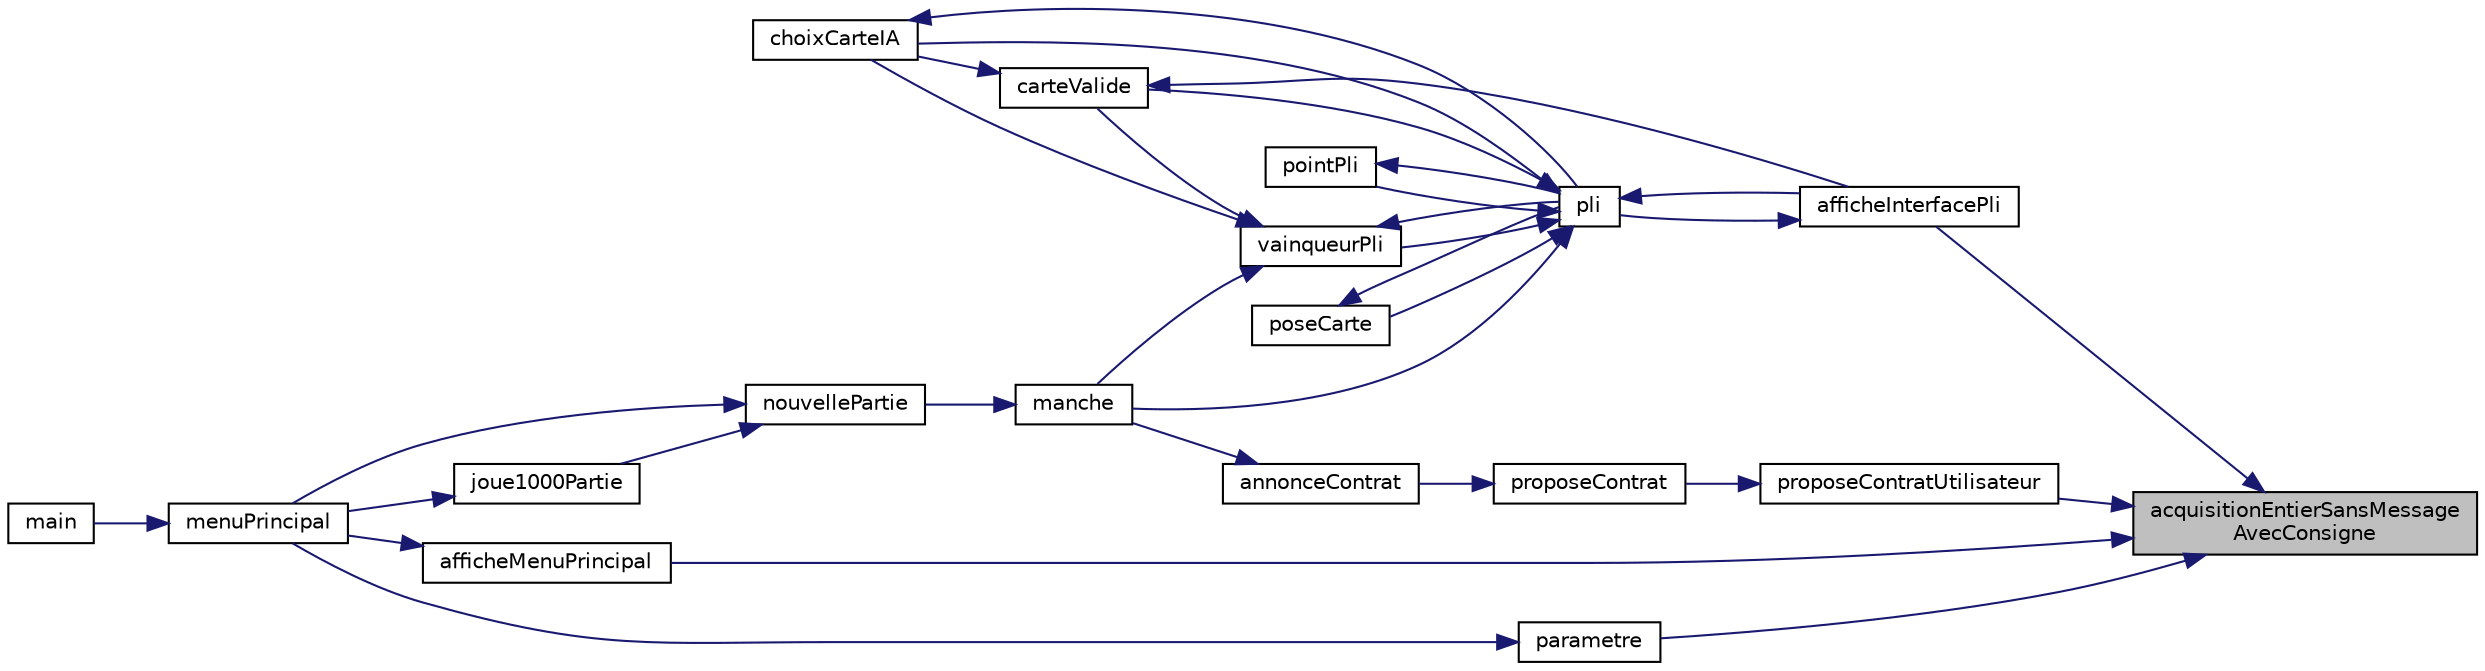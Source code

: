 digraph "acquisitionEntierSansMessageAvecConsigne"
{
 // LATEX_PDF_SIZE
  edge [fontname="Helvetica",fontsize="10",labelfontname="Helvetica",labelfontsize="10"];
  node [fontname="Helvetica",fontsize="10",shape=record];
  rankdir="RL";
  Node1 [label="acquisitionEntierSansMessage\lAvecConsigne",height=0.2,width=0.4,color="black", fillcolor="grey75", style="filled", fontcolor="black",tooltip="accisition d'un entier saisi par l'utilisateur sans message d'erreur entre 2 entiers avec une consign..."];
  Node1 -> Node2 [dir="back",color="midnightblue",fontsize="10",style="solid"];
  Node2 [label="afficheInterfacePli",height=0.2,width=0.4,color="black", fillcolor="white", style="filled",URL="$affichage_8h.html#ac44981849d484a86a70107700d39d0d4",tooltip="affiche l'interface de jeu durant un pli"];
  Node2 -> Node3 [dir="back",color="midnightblue",fontsize="10",style="solid"];
  Node3 [label="pli",height=0.2,width=0.4,color="black", fillcolor="white", style="filled",URL="$general_8h.html#a09dedac7ae460c4fd07ebcc4af44568f",tooltip="fonction qui gÃ¨re un pli"];
  Node3 -> Node2 [dir="back",color="midnightblue",fontsize="10",style="solid"];
  Node3 -> Node4 [dir="back",color="midnightblue",fontsize="10",style="solid"];
  Node4 [label="carteValide",height=0.2,width=0.4,color="black", fillcolor="white", style="filled",URL="$gestion_carte_8h.html#a860c9426634ed327bf5ed8344ee582e3",tooltip="ddétermine si une carte peut etre posé par un joueur"];
  Node4 -> Node2 [dir="back",color="midnightblue",fontsize="10",style="solid"];
  Node4 -> Node5 [dir="back",color="midnightblue",fontsize="10",style="solid"];
  Node5 [label="choixCarteIA",height=0.2,width=0.4,color="black", fillcolor="white", style="filled",URL="$ia_8h.html#a4cc2fff930cb0207bf54b59dc2b6ee97",tooltip="proposition de la pose d'une carte par l'IA"];
  Node5 -> Node3 [dir="back",color="midnightblue",fontsize="10",style="solid"];
  Node3 -> Node5 [dir="back",color="midnightblue",fontsize="10",style="solid"];
  Node3 -> Node6 [dir="back",color="midnightblue",fontsize="10",style="solid"];
  Node6 [label="manche",height=0.2,width=0.4,color="black", fillcolor="white", style="filled",URL="$general_8h.html#a82e65877686a049b4bee9160af15c97f",tooltip="lancement d'une manche"];
  Node6 -> Node7 [dir="back",color="midnightblue",fontsize="10",style="solid"];
  Node7 [label="nouvellePartie",height=0.2,width=0.4,color="black", fillcolor="white", style="filled",URL="$general_8h.html#a1faac25606ba09c4cdbcf54a142dbe0c",tooltip="lancement d'une nouvelle partie"];
  Node7 -> Node8 [dir="back",color="midnightblue",fontsize="10",style="solid"];
  Node8 [label="joue1000Partie",height=0.2,width=0.4,color="black", fillcolor="white", style="filled",URL="$autre_8h.html#ab8d4df8f4e03f038b98f6d96a2eaefd2",tooltip="joue n partie aves uniquement des ia pour controler si tout ce passe bien et reuceillir des statistiq..."];
  Node8 -> Node9 [dir="back",color="midnightblue",fontsize="10",style="solid"];
  Node9 [label="menuPrincipal",height=0.2,width=0.4,color="black", fillcolor="white", style="filled",URL="$general_8h.html#adfbaa271f44d828c6a42ce7e9affee88",tooltip="fonction qui gÃ¨re le debut de la partie"];
  Node9 -> Node10 [dir="back",color="midnightblue",fontsize="10",style="solid"];
  Node10 [label="main",height=0.2,width=0.4,color="black", fillcolor="white", style="filled",URL="$main_8c.html#a0ddf1224851353fc92bfbff6f499fa97",tooltip="Entrée du programme."];
  Node7 -> Node9 [dir="back",color="midnightblue",fontsize="10",style="solid"];
  Node3 -> Node11 [dir="back",color="midnightblue",fontsize="10",style="solid"];
  Node11 [label="pointPli",height=0.2,width=0.4,color="black", fillcolor="white", style="filled",URL="$autre_8h.html#a4fab4a48512193a409dc541bb38a999c",tooltip="compte le nombre de points d'un pli"];
  Node11 -> Node3 [dir="back",color="midnightblue",fontsize="10",style="solid"];
  Node3 -> Node12 [dir="back",color="midnightblue",fontsize="10",style="solid"];
  Node12 [label="poseCarte",height=0.2,width=0.4,color="black", fillcolor="white", style="filled",URL="$general_8h.html#a6c7b2721ebd2ba9c2cdd0d452f8cbe3f",tooltip="fonction qui verifie la validitÃ© d'une carte est la pose"];
  Node12 -> Node3 [dir="back",color="midnightblue",fontsize="10",style="solid"];
  Node3 -> Node13 [dir="back",color="midnightblue",fontsize="10",style="solid"];
  Node13 [label="vainqueurPli",height=0.2,width=0.4,color="black", fillcolor="white", style="filled",URL="$gestion_carte_8h.html#aa27d92d54128016ef6bf0faee2de1eaa",tooltip="donne le vainquer d'un pli"];
  Node13 -> Node4 [dir="back",color="midnightblue",fontsize="10",style="solid"];
  Node13 -> Node5 [dir="back",color="midnightblue",fontsize="10",style="solid"];
  Node13 -> Node6 [dir="back",color="midnightblue",fontsize="10",style="solid"];
  Node13 -> Node3 [dir="back",color="midnightblue",fontsize="10",style="solid"];
  Node1 -> Node14 [dir="back",color="midnightblue",fontsize="10",style="solid"];
  Node14 [label="afficheMenuPrincipal",height=0.2,width=0.4,color="black", fillcolor="white", style="filled",URL="$affichage_8h.html#ac892324566767801d485fad58318f635",tooltip="affiche le logo du jeu puis le menu principal"];
  Node14 -> Node9 [dir="back",color="midnightblue",fontsize="10",style="solid"];
  Node1 -> Node15 [dir="back",color="midnightblue",fontsize="10",style="solid"];
  Node15 [label="parametre",height=0.2,width=0.4,color="black", fillcolor="white", style="filled",URL="$sous-menus_8h.html#a10bc1893d871aa90da78f2177d9ae053",tooltip="affiche le sous menu des paramètre, permet de changer le psedo de tout les ordinateur"];
  Node15 -> Node9 [dir="back",color="midnightblue",fontsize="10",style="solid"];
  Node1 -> Node16 [dir="back",color="midnightblue",fontsize="10",style="solid"];
  Node16 [label="proposeContratUtilisateur",height=0.2,width=0.4,color="black", fillcolor="white", style="filled",URL="$affichage_8h.html#ae37357f1035df2f6d50afb1a1c5a9947",tooltip="gère le choix du contrat par l'utilisateur"];
  Node16 -> Node17 [dir="back",color="midnightblue",fontsize="10",style="solid"];
  Node17 [label="proposeContrat",height=0.2,width=0.4,color="black", fillcolor="white", style="filled",URL="$general_8h.html#abde08a751131f9afc15de6fc616348f6",tooltip="proposition d'un contrat par un joueur"];
  Node17 -> Node18 [dir="back",color="midnightblue",fontsize="10",style="solid"];
  Node18 [label="annonceContrat",height=0.2,width=0.4,color="black", fillcolor="white", style="filled",URL="$general_8h.html#a6eeea9d2fea8b2c504b0051af39f7c80",tooltip="gÃ¨re l'annonce et la surenchÃ¨re des contats par les joueurs"];
  Node18 -> Node6 [dir="back",color="midnightblue",fontsize="10",style="solid"];
}
